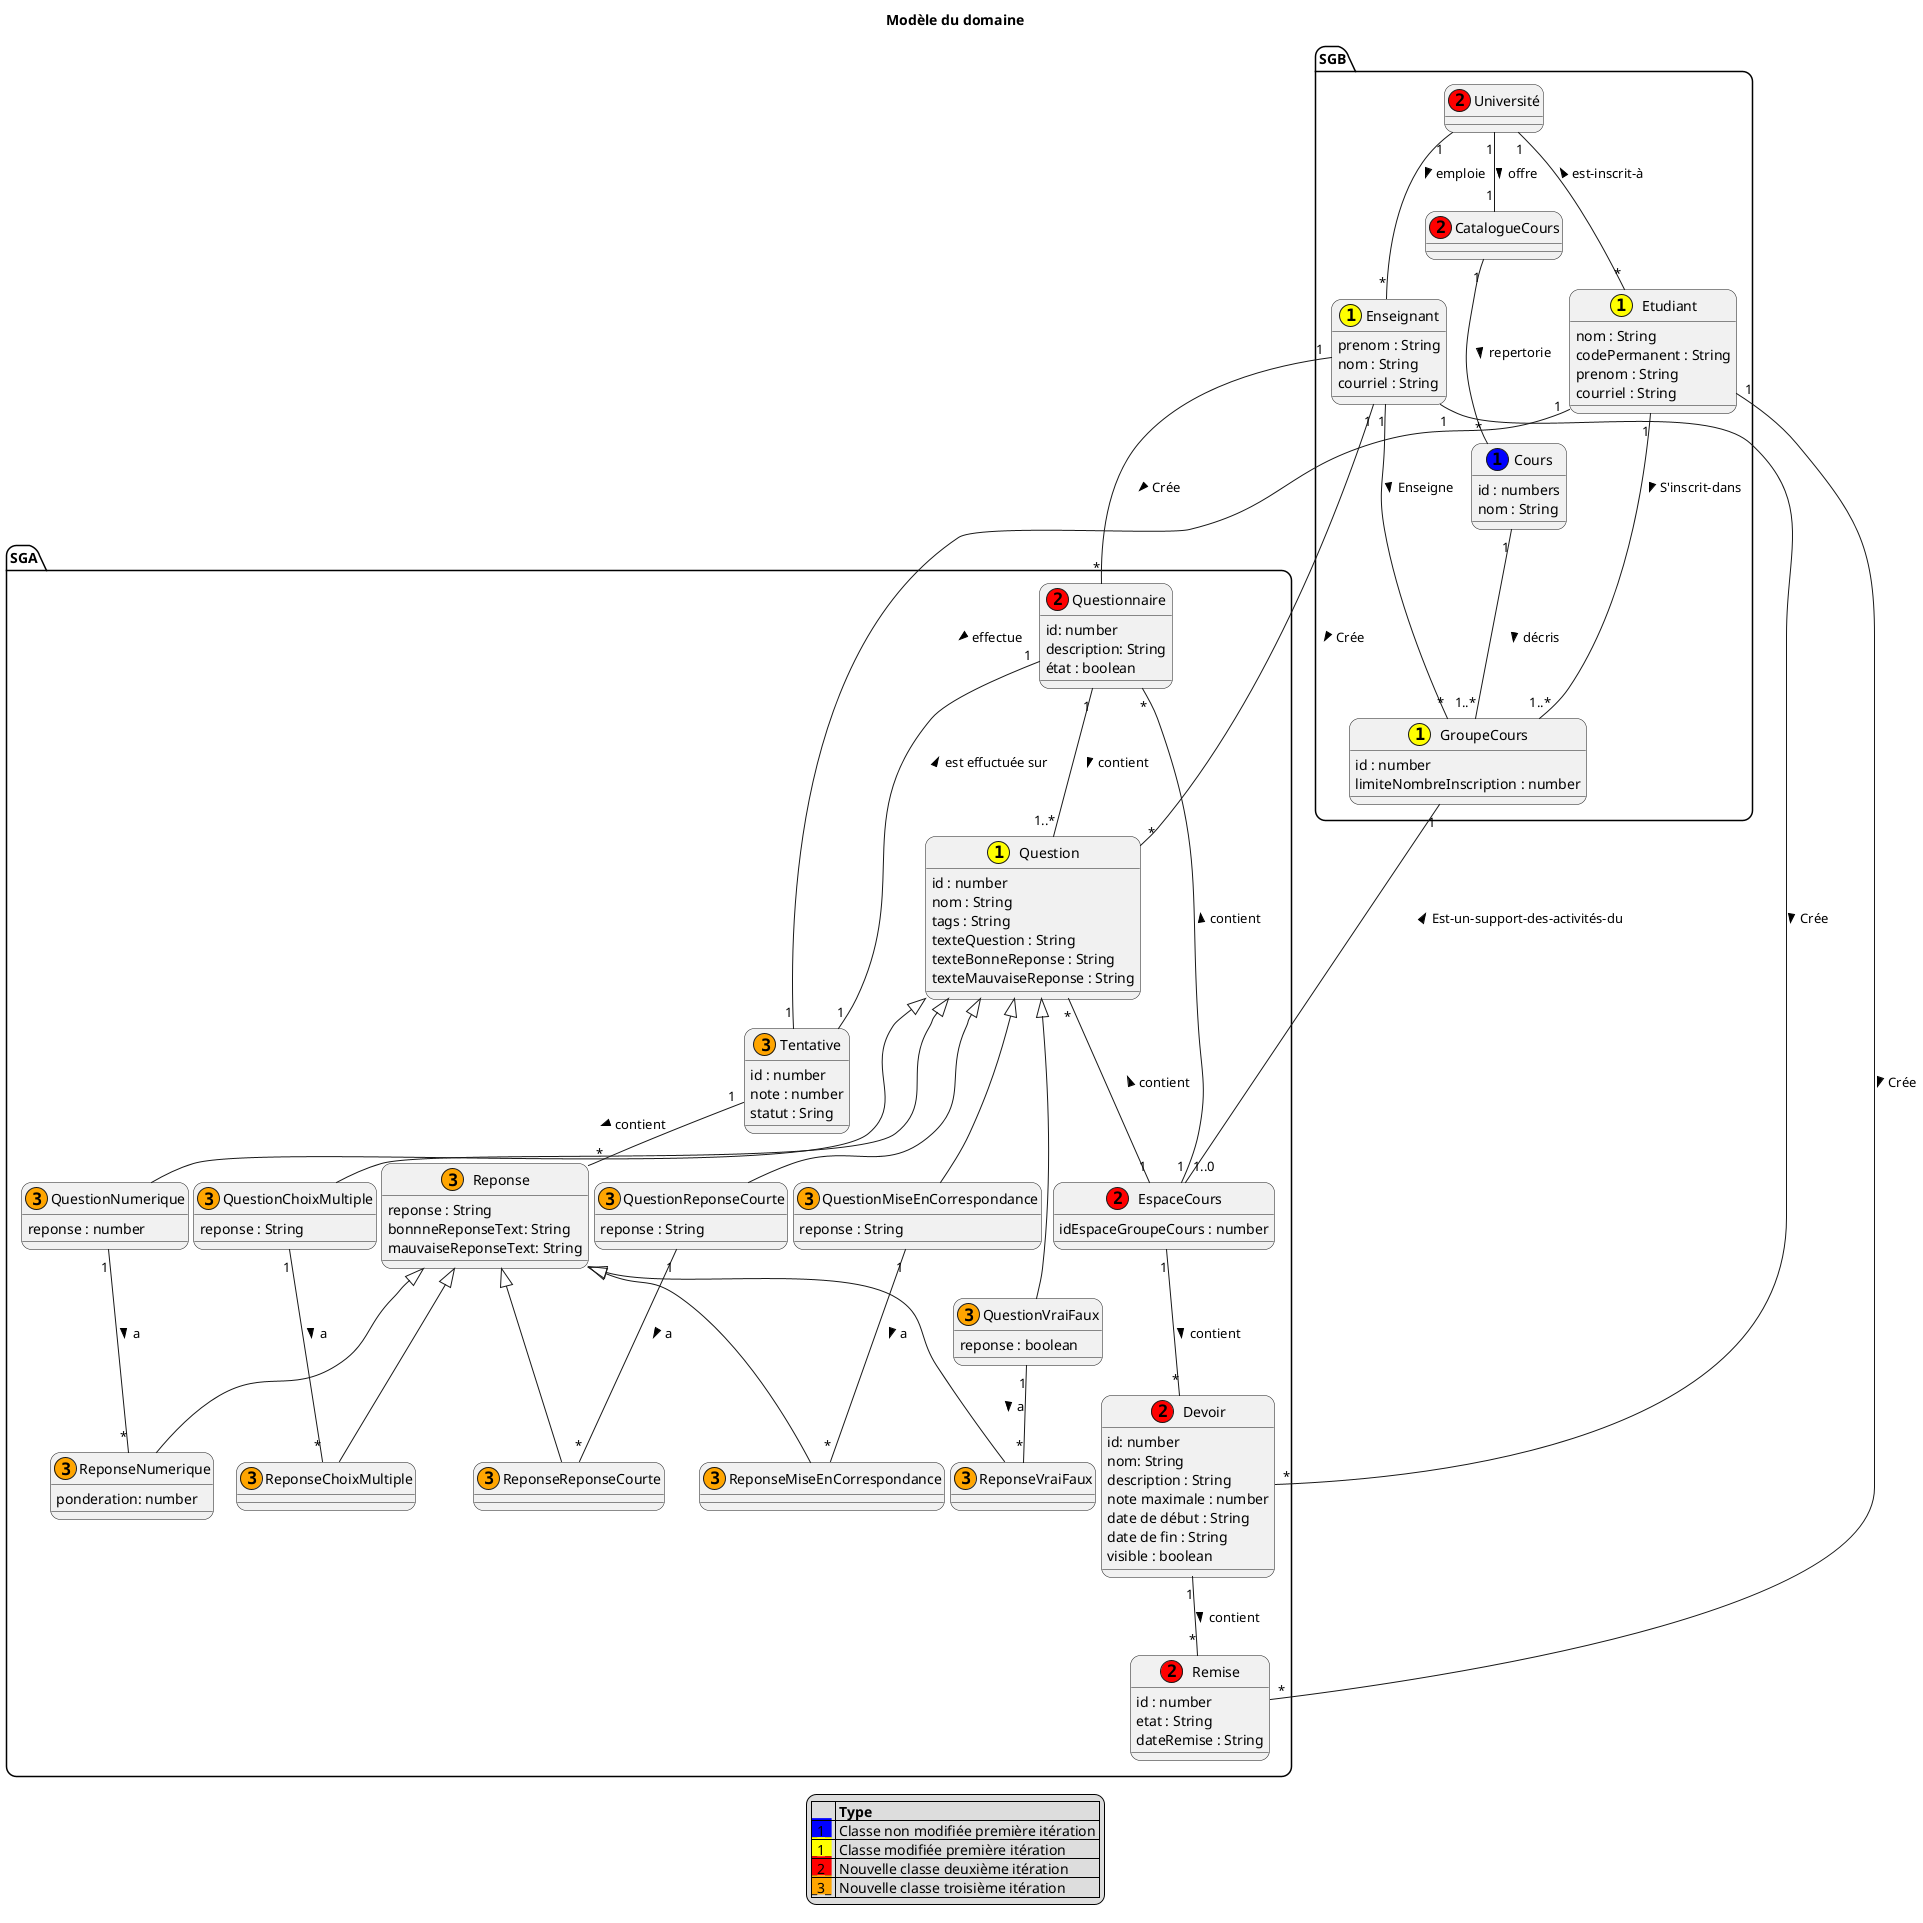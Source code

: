 @startuml MDD

skinparam defaultfontname Verdana
skinparam RoundCorner 20
' skinparam linetype ortho

title Modèle du domaine


package SGB{
    class Université << (2,red) >>{}

    class CatalogueCours << (2,red)>>{}

    class Enseignant << 1,yellow) >>{
    prenom : String
    nom : String
    courriel : String
    }

    class Etudiant << 1,yellow) >>{
    nom : String
    codePermanent : String
    prenom : String
    courriel : String
    }

    class Cours << (1,blue) >>{
    id : numbers
    nom : String
    }

    class GroupeCours << 1,yellow) >>{
        id : number
        limiteNombreInscription : number
    }
}

package SGA{
    class Devoir << (2,red) >>{
        id: number
        nom: String
        description : String
        note maximale : number
        date de début : String
        date de fin : String
        visible : boolean
    }

    class Remise << (2,red) >>{
        id : number
        etat : String
        dateRemise : String

    }

    class Question << 1,yellow) >>{
        id : number
        nom : String
        tags : String
        texteQuestion : String
        texteBonneReponse : String
        texteMauvaiseReponse : String
    }

    class Questionnaire << (2,red) >>{
        id: number
        description: String
        état : boolean
    }

    class Tentative <<(3, orange) >>{
        id : number
        note : number
        statut : Sring
    }

    class QuestionChoixMultiple <<(3, orange) >> extends Question {
        reponse : String
    }

    class QuestionVraiFaux<<(3, orange) >> extends Question {
        reponse : boolean
    }

    class QuestionMiseEnCorrespondance<<(3, orange) >> extends Question {
        reponse : String
    }

    class QuestionReponseCourte<<(3, orange) >> extends Question {
        reponse : String
    }

    class QuestionNumerique<<(3, orange) >> extends Question {
        reponse : number
    }

    class EspaceCours << (2,red) >>{
        idEspaceGroupeCours : number
    }
    class Reponse << (3,orange) >>{
        reponse : String
        bonnneReponseText: String
        mauvaiseReponseText: String
    }

    class ReponseChoixMultiple << (3,orange) >> extends Reponse {

    }
    class ReponseNumerique << (3,orange) >> extends Reponse {
        ponderation: number
    }
    class ReponseVraiFaux << (3,orange) >> extends Reponse {

    }
    class ReponseMiseEnCorrespondance << (3,orange) >> extends Reponse {

    }
    class ReponseReponseCourte << (3,orange) >> extends Reponse {

    }
}

Université "1" -- "1"CatalogueCours : offre >
CatalogueCours "1"-- "*"Cours : repertorie >
Devoir "1"--"*" Remise : contient >
EspaceCours "1"--"*" Devoir: contient >
Université "1"--"*" Enseignant : emploie >
Questionnaire "1"--"1..*" Question : contient >
Université "1"--"*" Etudiant : est-inscrit-à <
Question "*"--"1" EspaceCours : contient <
Questionnaire "*"--"1" EspaceCours : contient <
Etudiant "1" -- "1..*"GroupeCours : S'inscrit-dans >
Enseignant "1" -- "*"GroupeCours : Enseigne >
Cours "1" -- "1..*" GroupeCours : décris >
GroupeCours "1"-- "1..0"EspaceCours : Est-un-support-des-activités-du <
Etudiant "1" -- "*" Remise : Crée >
Enseignant "1" -- "*" Question : Crée >
Enseignant "1" -- "*" Questionnaire : Crée >
Enseignant "1" -- "*" Devoir : Crée >
Questionnaire"1" -- "1"Tentative : est effuctuée sur <
Etudiant "1" -- "1" Tentative : effectue >
Tentative "1" - "*" Reponse : contient >
QuestionVraiFaux "1" - "*" ReponseVraiFaux : a >
QuestionReponseCourte "1" -- "*" ReponseReponseCourte : a >
QuestionNumerique "1" -- "*" ReponseNumerique : a >
QuestionChoixMultiple "1" -- "*" ReponseChoixMultiple : a >
QuestionMiseEnCorrespondance "1" -- "*" ReponseMiseEnCorrespondance : a >



legend
|= |= Type |
|<back:blue>_1_</back>| Classe non modifiée première itération |
|<back:yellow>_1_</back>| Classe modifiée première itération |
|<back:red>_2_</back>| Nouvelle classe deuxième itération |
|<back:orange>_3_</back> | Nouvelle classe troisième itération |
endlegend
@enduml